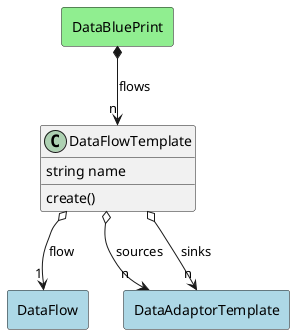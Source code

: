 @startuml

class "DataFlowTemplate" as Model {
 string name

 create()
 
}

rectangle "DataFlow" as DataFlow #lightblue {
}

Model o--> "1" DataFlow : flow


rectangle "DataAdaptorTemplate" as DataAdaptorTemplate #lightblue {
}

Model o--> "n" DataAdaptorTemplate : sources


rectangle "DataAdaptorTemplate" as DataAdaptorTemplate #lightblue {
}

Model o--> "n" DataAdaptorTemplate : sinks




    rectangle "DataBluePrint" as DataBluePrint #lightgreen {
    }
    
        DataBluePrint   *--> "n" Model : "flows"
    

@enduml
